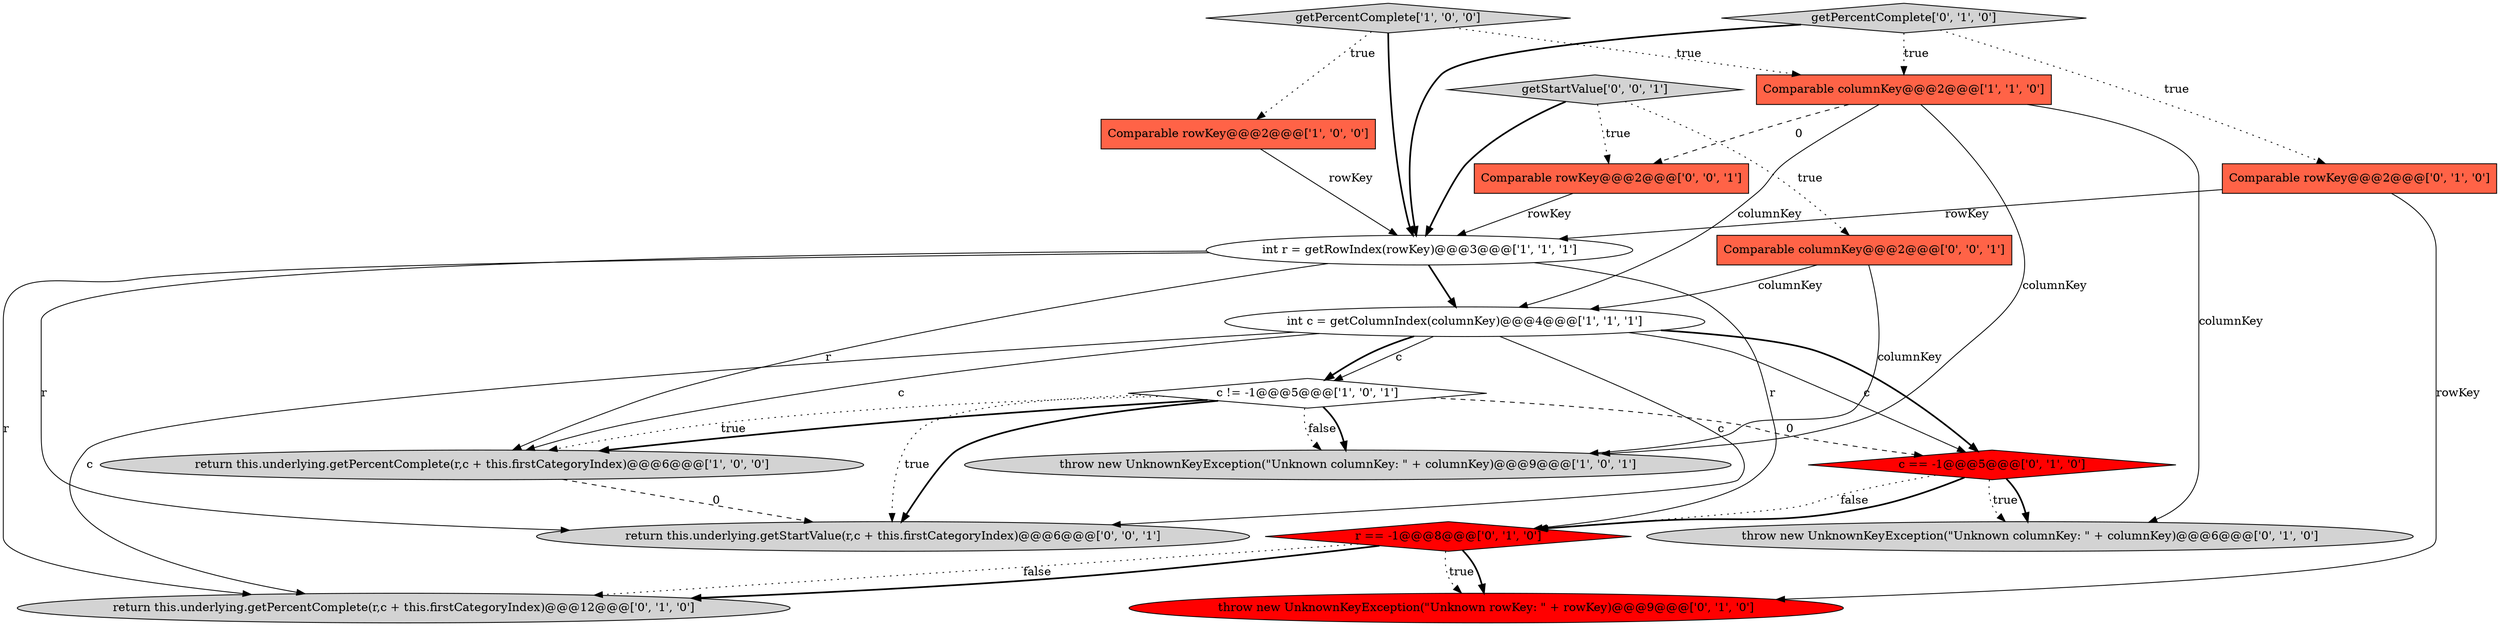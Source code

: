 digraph {
11 [style = filled, label = "c == -1@@@5@@@['0', '1', '0']", fillcolor = red, shape = diamond image = "AAA1AAABBB2BBB"];
16 [style = filled, label = "Comparable columnKey@@@2@@@['0', '0', '1']", fillcolor = tomato, shape = box image = "AAA0AAABBB3BBB"];
10 [style = filled, label = "throw new UnknownKeyException(\"Unknown columnKey: \" + columnKey)@@@6@@@['0', '1', '0']", fillcolor = lightgray, shape = ellipse image = "AAA0AAABBB2BBB"];
14 [style = filled, label = "throw new UnknownKeyException(\"Unknown rowKey: \" + rowKey)@@@9@@@['0', '1', '0']", fillcolor = red, shape = ellipse image = "AAA1AAABBB2BBB"];
4 [style = filled, label = "getPercentComplete['1', '0', '0']", fillcolor = lightgray, shape = diamond image = "AAA0AAABBB1BBB"];
9 [style = filled, label = "return this.underlying.getPercentComplete(r,c + this.firstCategoryIndex)@@@12@@@['0', '1', '0']", fillcolor = lightgray, shape = ellipse image = "AAA0AAABBB2BBB"];
0 [style = filled, label = "return this.underlying.getPercentComplete(r,c + this.firstCategoryIndex)@@@6@@@['1', '0', '0']", fillcolor = lightgray, shape = ellipse image = "AAA0AAABBB1BBB"];
6 [style = filled, label = "Comparable columnKey@@@2@@@['1', '1', '0']", fillcolor = tomato, shape = box image = "AAA0AAABBB1BBB"];
3 [style = filled, label = "throw new UnknownKeyException(\"Unknown columnKey: \" + columnKey)@@@9@@@['1', '0', '1']", fillcolor = lightgray, shape = ellipse image = "AAA0AAABBB1BBB"];
2 [style = filled, label = "int r = getRowIndex(rowKey)@@@3@@@['1', '1', '1']", fillcolor = white, shape = ellipse image = "AAA0AAABBB1BBB"];
12 [style = filled, label = "getPercentComplete['0', '1', '0']", fillcolor = lightgray, shape = diamond image = "AAA0AAABBB2BBB"];
15 [style = filled, label = "return this.underlying.getStartValue(r,c + this.firstCategoryIndex)@@@6@@@['0', '0', '1']", fillcolor = lightgray, shape = ellipse image = "AAA0AAABBB3BBB"];
8 [style = filled, label = "Comparable rowKey@@@2@@@['0', '1', '0']", fillcolor = tomato, shape = box image = "AAA0AAABBB2BBB"];
13 [style = filled, label = "r == -1@@@8@@@['0', '1', '0']", fillcolor = red, shape = diamond image = "AAA1AAABBB2BBB"];
17 [style = filled, label = "Comparable rowKey@@@2@@@['0', '0', '1']", fillcolor = tomato, shape = box image = "AAA0AAABBB3BBB"];
1 [style = filled, label = "Comparable rowKey@@@2@@@['1', '0', '0']", fillcolor = tomato, shape = box image = "AAA0AAABBB1BBB"];
18 [style = filled, label = "getStartValue['0', '0', '1']", fillcolor = lightgray, shape = diamond image = "AAA0AAABBB3BBB"];
7 [style = filled, label = "c != -1@@@5@@@['1', '0', '1']", fillcolor = white, shape = diamond image = "AAA0AAABBB1BBB"];
5 [style = filled, label = "int c = getColumnIndex(columnKey)@@@4@@@['1', '1', '1']", fillcolor = white, shape = ellipse image = "AAA0AAABBB1BBB"];
4->6 [style = dotted, label="true"];
4->1 [style = dotted, label="true"];
5->9 [style = solid, label="c"];
12->8 [style = dotted, label="true"];
18->16 [style = dotted, label="true"];
11->10 [style = dotted, label="true"];
2->0 [style = solid, label="r"];
7->3 [style = dotted, label="false"];
7->11 [style = dashed, label="0"];
0->15 [style = dashed, label="0"];
7->0 [style = bold, label=""];
6->17 [style = dashed, label="0"];
4->2 [style = bold, label=""];
18->2 [style = bold, label=""];
5->7 [style = solid, label="c"];
2->9 [style = solid, label="r"];
7->0 [style = dotted, label="true"];
6->3 [style = solid, label="columnKey"];
7->15 [style = dotted, label="true"];
7->3 [style = bold, label=""];
2->13 [style = solid, label="r"];
8->2 [style = solid, label="rowKey"];
13->9 [style = dotted, label="false"];
12->2 [style = bold, label=""];
6->10 [style = solid, label="columnKey"];
1->2 [style = solid, label="rowKey"];
16->5 [style = solid, label="columnKey"];
5->0 [style = solid, label="c"];
11->10 [style = bold, label=""];
8->14 [style = solid, label="rowKey"];
12->6 [style = dotted, label="true"];
11->13 [style = bold, label=""];
2->15 [style = solid, label="r"];
5->7 [style = bold, label=""];
7->15 [style = bold, label=""];
5->11 [style = bold, label=""];
5->15 [style = solid, label="c"];
6->5 [style = solid, label="columnKey"];
13->9 [style = bold, label=""];
11->13 [style = dotted, label="false"];
18->17 [style = dotted, label="true"];
17->2 [style = solid, label="rowKey"];
13->14 [style = dotted, label="true"];
16->3 [style = solid, label="columnKey"];
13->14 [style = bold, label=""];
2->5 [style = bold, label=""];
5->11 [style = solid, label="c"];
}
